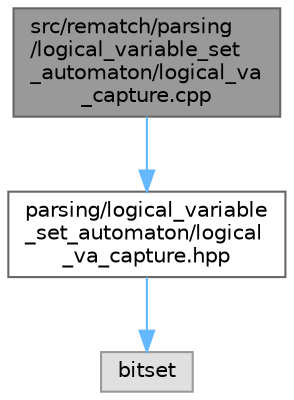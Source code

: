 digraph "src/rematch/parsing/logical_variable_set_automaton/logical_va_capture.cpp"
{
 // LATEX_PDF_SIZE
  bgcolor="transparent";
  edge [fontname=Helvetica,fontsize=10,labelfontname=Helvetica,labelfontsize=10];
  node [fontname=Helvetica,fontsize=10,shape=box,height=0.2,width=0.4];
  Node1 [label="src/rematch/parsing\l/logical_variable_set\l_automaton/logical_va\l_capture.cpp",height=0.2,width=0.4,color="gray40", fillcolor="grey60", style="filled", fontcolor="black",tooltip=" "];
  Node1 -> Node2 [color="steelblue1",style="solid"];
  Node2 [label="parsing/logical_variable\l_set_automaton/logical\l_va_capture.hpp",height=0.2,width=0.4,color="grey40", fillcolor="white", style="filled",URL="$d7/da2/logical__va__capture_8hpp.html",tooltip=" "];
  Node2 -> Node3 [color="steelblue1",style="solid"];
  Node3 [label="bitset",height=0.2,width=0.4,color="grey60", fillcolor="#E0E0E0", style="filled",tooltip=" "];
}
